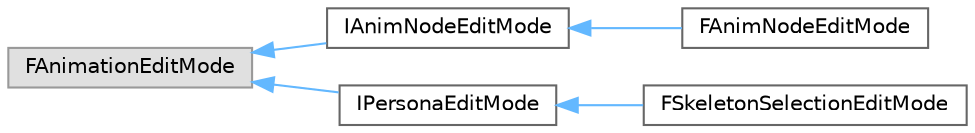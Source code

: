 digraph "Graphical Class Hierarchy"
{
 // INTERACTIVE_SVG=YES
 // LATEX_PDF_SIZE
  bgcolor="transparent";
  edge [fontname=Helvetica,fontsize=10,labelfontname=Helvetica,labelfontsize=10];
  node [fontname=Helvetica,fontsize=10,shape=box,height=0.2,width=0.4];
  rankdir="LR";
  Node0 [id="Node000000",label="FAnimationEditMode",height=0.2,width=0.4,color="grey60", fillcolor="#E0E0E0", style="filled",tooltip=" "];
  Node0 -> Node1 [id="edge3021_Node000000_Node000001",dir="back",color="steelblue1",style="solid",tooltip=" "];
  Node1 [id="Node000001",label="IAnimNodeEditMode",height=0.2,width=0.4,color="grey40", fillcolor="white", style="filled",URL="$d3/d5b/classIAnimNodeEditMode.html",tooltip="Base interface for skeletal control edit modes."];
  Node1 -> Node2 [id="edge3022_Node000001_Node000002",dir="back",color="steelblue1",style="solid",tooltip=" "];
  Node2 [id="Node000002",label="FAnimNodeEditMode",height=0.2,width=0.4,color="grey40", fillcolor="white", style="filled",URL="$d6/d6e/classFAnimNodeEditMode.html",tooltip="Base implementation for anim node edit modes."];
  Node0 -> Node3 [id="edge3023_Node000000_Node000003",dir="back",color="steelblue1",style="solid",tooltip=" "];
  Node3 [id="Node000003",label="IPersonaEditMode",height=0.2,width=0.4,color="grey40", fillcolor="white", style="filled",URL="$d8/d92/classIPersonaEditMode.html",tooltip=" "];
  Node3 -> Node4 [id="edge3024_Node000003_Node000004",dir="back",color="steelblue1",style="solid",tooltip=" "];
  Node4 [id="Node000004",label="FSkeletonSelectionEditMode",height=0.2,width=0.4,color="grey40", fillcolor="white", style="filled",URL="$d0/dbd/classFSkeletonSelectionEditMode.html",tooltip=" "];
}
